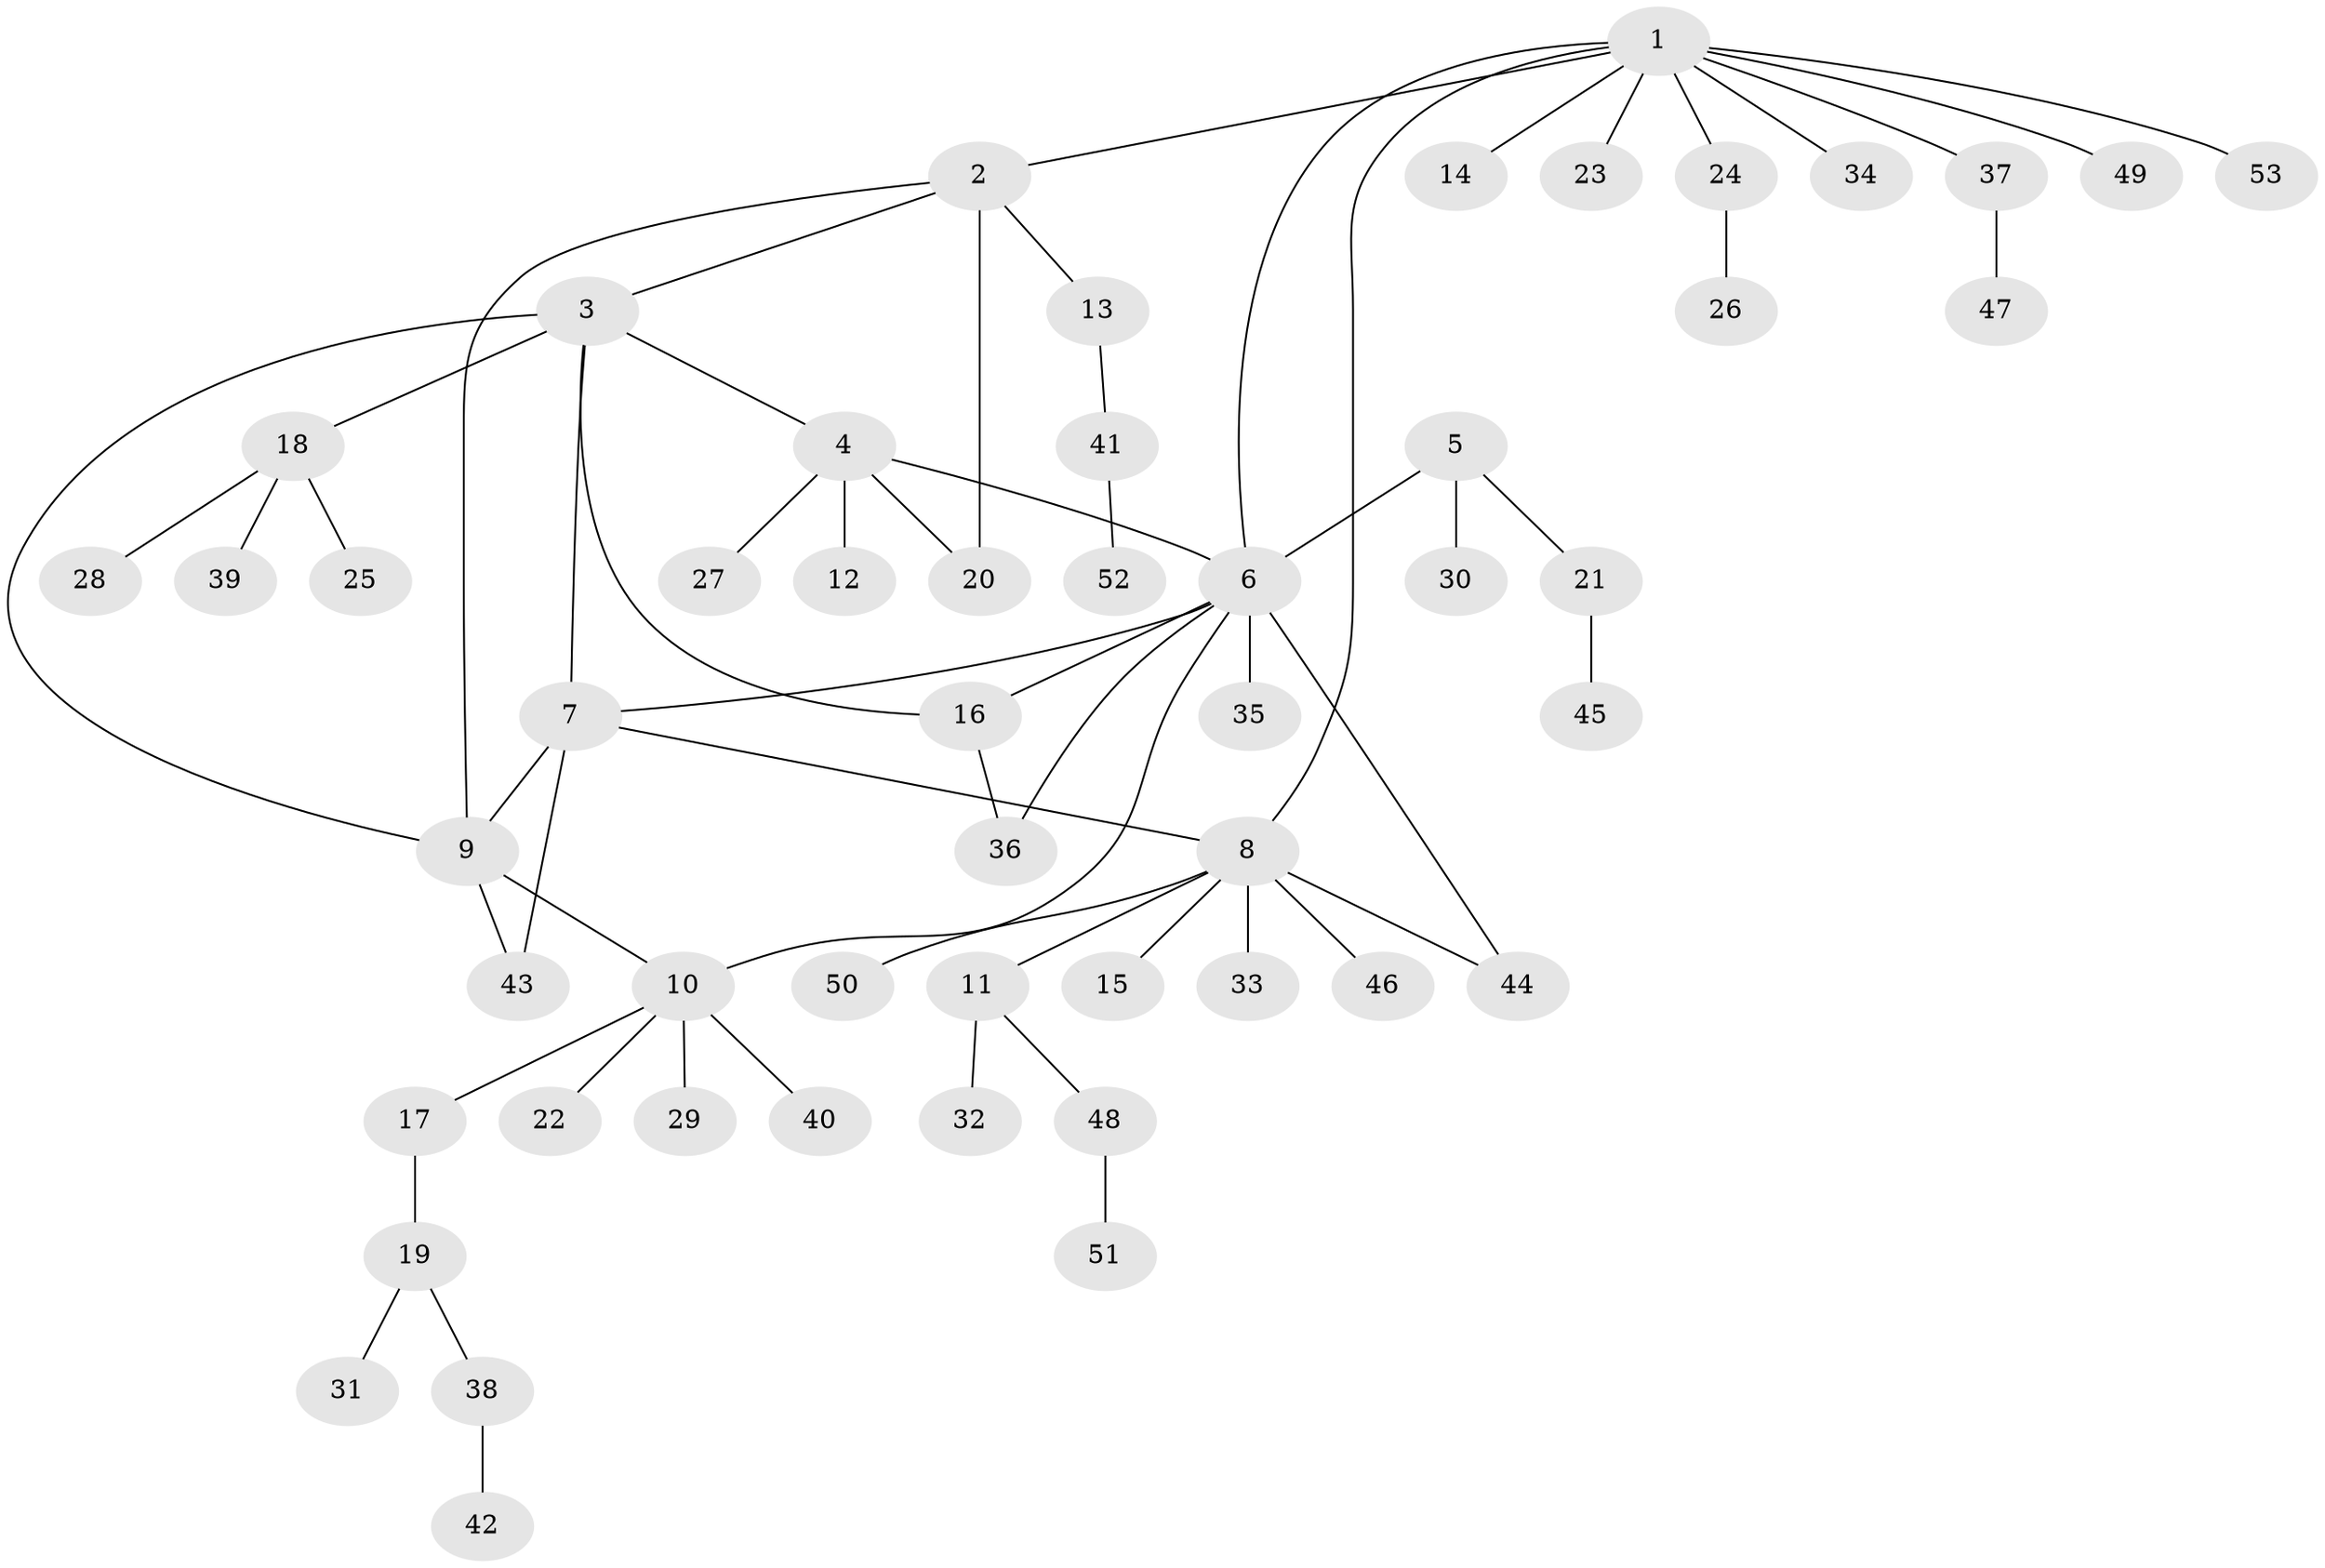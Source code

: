 // coarse degree distribution, {9: 0.027777777777777776, 4: 0.08333333333333333, 8: 0.027777777777777776, 2: 0.1111111111111111, 7: 0.05555555555555555, 5: 0.027777777777777776, 3: 0.08333333333333333, 1: 0.5833333333333334}
// Generated by graph-tools (version 1.1) at 2025/52/02/27/25 19:52:15]
// undirected, 53 vertices, 63 edges
graph export_dot {
graph [start="1"]
  node [color=gray90,style=filled];
  1;
  2;
  3;
  4;
  5;
  6;
  7;
  8;
  9;
  10;
  11;
  12;
  13;
  14;
  15;
  16;
  17;
  18;
  19;
  20;
  21;
  22;
  23;
  24;
  25;
  26;
  27;
  28;
  29;
  30;
  31;
  32;
  33;
  34;
  35;
  36;
  37;
  38;
  39;
  40;
  41;
  42;
  43;
  44;
  45;
  46;
  47;
  48;
  49;
  50;
  51;
  52;
  53;
  1 -- 2;
  1 -- 6;
  1 -- 8;
  1 -- 14;
  1 -- 23;
  1 -- 24;
  1 -- 34;
  1 -- 37;
  1 -- 49;
  1 -- 53;
  2 -- 3;
  2 -- 9;
  2 -- 13;
  2 -- 20;
  3 -- 4;
  3 -- 7;
  3 -- 9;
  3 -- 16;
  3 -- 18;
  4 -- 6;
  4 -- 12;
  4 -- 20;
  4 -- 27;
  5 -- 6;
  5 -- 21;
  5 -- 30;
  6 -- 7;
  6 -- 10;
  6 -- 16;
  6 -- 35;
  6 -- 36;
  6 -- 44;
  7 -- 8;
  7 -- 9;
  7 -- 43;
  8 -- 11;
  8 -- 15;
  8 -- 33;
  8 -- 44;
  8 -- 46;
  8 -- 50;
  9 -- 10;
  9 -- 43;
  10 -- 17;
  10 -- 22;
  10 -- 29;
  10 -- 40;
  11 -- 32;
  11 -- 48;
  13 -- 41;
  16 -- 36;
  17 -- 19;
  18 -- 25;
  18 -- 28;
  18 -- 39;
  19 -- 31;
  19 -- 38;
  21 -- 45;
  24 -- 26;
  37 -- 47;
  38 -- 42;
  41 -- 52;
  48 -- 51;
}
